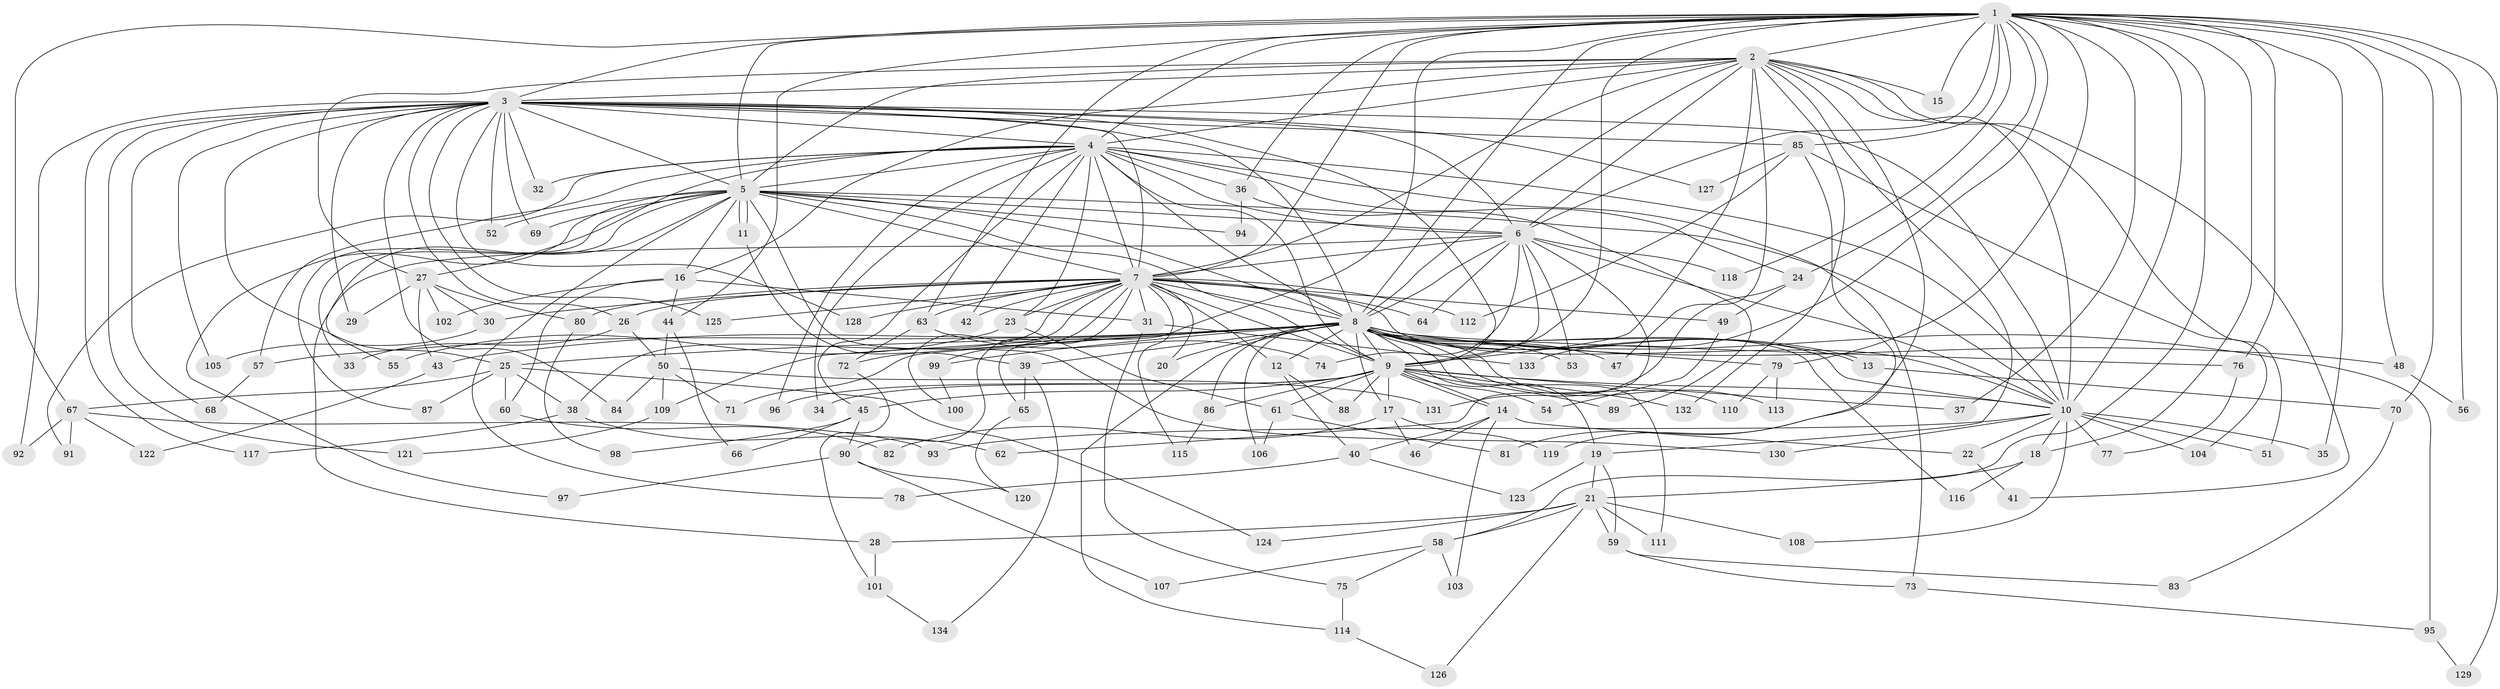 // coarse degree distribution, {27: 0.009708737864077669, 17: 0.009708737864077669, 25: 0.009708737864077669, 23: 0.019417475728155338, 21: 0.009708737864077669, 13: 0.009708737864077669, 29: 0.009708737864077669, 33: 0.009708737864077669, 19: 0.009708737864077669, 3: 0.1553398058252427, 4: 0.08737864077669903, 6: 0.038834951456310676, 2: 0.5339805825242718, 5: 0.04854368932038835, 11: 0.009708737864077669, 8: 0.02912621359223301}
// Generated by graph-tools (version 1.1) at 2025/51/02/27/25 19:51:52]
// undirected, 134 vertices, 293 edges
graph export_dot {
graph [start="1"]
  node [color=gray90,style=filled];
  1;
  2;
  3;
  4;
  5;
  6;
  7;
  8;
  9;
  10;
  11;
  12;
  13;
  14;
  15;
  16;
  17;
  18;
  19;
  20;
  21;
  22;
  23;
  24;
  25;
  26;
  27;
  28;
  29;
  30;
  31;
  32;
  33;
  34;
  35;
  36;
  37;
  38;
  39;
  40;
  41;
  42;
  43;
  44;
  45;
  46;
  47;
  48;
  49;
  50;
  51;
  52;
  53;
  54;
  55;
  56;
  57;
  58;
  59;
  60;
  61;
  62;
  63;
  64;
  65;
  66;
  67;
  68;
  69;
  70;
  71;
  72;
  73;
  74;
  75;
  76;
  77;
  78;
  79;
  80;
  81;
  82;
  83;
  84;
  85;
  86;
  87;
  88;
  89;
  90;
  91;
  92;
  93;
  94;
  95;
  96;
  97;
  98;
  99;
  100;
  101;
  102;
  103;
  104;
  105;
  106;
  107;
  108;
  109;
  110;
  111;
  112;
  113;
  114;
  115;
  116;
  117;
  118;
  119;
  120;
  121;
  122;
  123;
  124;
  125;
  126;
  127;
  128;
  129;
  130;
  131;
  132;
  133;
  134;
  1 -- 2;
  1 -- 3;
  1 -- 4;
  1 -- 5;
  1 -- 6;
  1 -- 7;
  1 -- 8;
  1 -- 9;
  1 -- 10;
  1 -- 15;
  1 -- 18;
  1 -- 24;
  1 -- 35;
  1 -- 36;
  1 -- 37;
  1 -- 44;
  1 -- 48;
  1 -- 56;
  1 -- 58;
  1 -- 63;
  1 -- 65;
  1 -- 67;
  1 -- 70;
  1 -- 76;
  1 -- 79;
  1 -- 85;
  1 -- 118;
  1 -- 129;
  1 -- 133;
  2 -- 3;
  2 -- 4;
  2 -- 5;
  2 -- 6;
  2 -- 7;
  2 -- 8;
  2 -- 9;
  2 -- 10;
  2 -- 15;
  2 -- 16;
  2 -- 19;
  2 -- 27;
  2 -- 41;
  2 -- 47;
  2 -- 51;
  2 -- 81;
  2 -- 132;
  3 -- 4;
  3 -- 5;
  3 -- 6;
  3 -- 7;
  3 -- 8;
  3 -- 9;
  3 -- 10;
  3 -- 25;
  3 -- 26;
  3 -- 29;
  3 -- 32;
  3 -- 52;
  3 -- 68;
  3 -- 69;
  3 -- 84;
  3 -- 85;
  3 -- 92;
  3 -- 105;
  3 -- 117;
  3 -- 121;
  3 -- 125;
  3 -- 127;
  3 -- 128;
  4 -- 5;
  4 -- 6;
  4 -- 7;
  4 -- 8;
  4 -- 9;
  4 -- 10;
  4 -- 23;
  4 -- 24;
  4 -- 27;
  4 -- 32;
  4 -- 34;
  4 -- 36;
  4 -- 42;
  4 -- 45;
  4 -- 57;
  4 -- 73;
  4 -- 91;
  4 -- 96;
  5 -- 6;
  5 -- 7;
  5 -- 8;
  5 -- 9;
  5 -- 10;
  5 -- 11;
  5 -- 11;
  5 -- 16;
  5 -- 33;
  5 -- 52;
  5 -- 55;
  5 -- 69;
  5 -- 78;
  5 -- 87;
  5 -- 94;
  5 -- 97;
  5 -- 130;
  6 -- 7;
  6 -- 8;
  6 -- 9;
  6 -- 10;
  6 -- 28;
  6 -- 53;
  6 -- 62;
  6 -- 64;
  6 -- 74;
  6 -- 118;
  7 -- 8;
  7 -- 9;
  7 -- 10;
  7 -- 12;
  7 -- 20;
  7 -- 23;
  7 -- 26;
  7 -- 30;
  7 -- 31;
  7 -- 38;
  7 -- 42;
  7 -- 49;
  7 -- 63;
  7 -- 64;
  7 -- 80;
  7 -- 90;
  7 -- 99;
  7 -- 100;
  7 -- 112;
  7 -- 115;
  7 -- 125;
  7 -- 128;
  8 -- 9;
  8 -- 10;
  8 -- 12;
  8 -- 13;
  8 -- 13;
  8 -- 17;
  8 -- 19;
  8 -- 20;
  8 -- 25;
  8 -- 39;
  8 -- 43;
  8 -- 47;
  8 -- 48;
  8 -- 53;
  8 -- 57;
  8 -- 71;
  8 -- 72;
  8 -- 76;
  8 -- 79;
  8 -- 86;
  8 -- 95;
  8 -- 99;
  8 -- 106;
  8 -- 109;
  8 -- 110;
  8 -- 111;
  8 -- 113;
  8 -- 114;
  8 -- 116;
  9 -- 10;
  9 -- 14;
  9 -- 14;
  9 -- 17;
  9 -- 34;
  9 -- 37;
  9 -- 45;
  9 -- 54;
  9 -- 61;
  9 -- 86;
  9 -- 88;
  9 -- 89;
  9 -- 96;
  9 -- 132;
  10 -- 18;
  10 -- 22;
  10 -- 35;
  10 -- 51;
  10 -- 77;
  10 -- 93;
  10 -- 104;
  10 -- 108;
  10 -- 130;
  11 -- 39;
  12 -- 40;
  12 -- 88;
  13 -- 70;
  14 -- 22;
  14 -- 40;
  14 -- 46;
  14 -- 103;
  16 -- 31;
  16 -- 44;
  16 -- 60;
  16 -- 102;
  17 -- 46;
  17 -- 82;
  17 -- 119;
  18 -- 21;
  18 -- 116;
  19 -- 21;
  19 -- 59;
  19 -- 123;
  21 -- 28;
  21 -- 58;
  21 -- 59;
  21 -- 108;
  21 -- 111;
  21 -- 124;
  21 -- 126;
  22 -- 41;
  23 -- 55;
  23 -- 61;
  24 -- 49;
  24 -- 131;
  25 -- 38;
  25 -- 60;
  25 -- 67;
  25 -- 87;
  25 -- 124;
  26 -- 33;
  26 -- 50;
  27 -- 29;
  27 -- 30;
  27 -- 43;
  27 -- 80;
  27 -- 102;
  28 -- 101;
  30 -- 105;
  31 -- 75;
  31 -- 133;
  36 -- 89;
  36 -- 94;
  38 -- 62;
  38 -- 117;
  39 -- 65;
  39 -- 134;
  40 -- 78;
  40 -- 123;
  43 -- 122;
  44 -- 50;
  44 -- 66;
  45 -- 66;
  45 -- 90;
  45 -- 98;
  48 -- 56;
  49 -- 54;
  50 -- 71;
  50 -- 84;
  50 -- 109;
  50 -- 131;
  57 -- 68;
  58 -- 75;
  58 -- 103;
  58 -- 107;
  59 -- 73;
  59 -- 83;
  60 -- 82;
  61 -- 81;
  61 -- 106;
  63 -- 72;
  63 -- 74;
  65 -- 120;
  67 -- 91;
  67 -- 92;
  67 -- 93;
  67 -- 122;
  70 -- 83;
  72 -- 101;
  73 -- 95;
  75 -- 114;
  76 -- 77;
  79 -- 110;
  79 -- 113;
  80 -- 98;
  85 -- 104;
  85 -- 112;
  85 -- 119;
  85 -- 127;
  86 -- 115;
  90 -- 97;
  90 -- 107;
  90 -- 120;
  95 -- 129;
  99 -- 100;
  101 -- 134;
  109 -- 121;
  114 -- 126;
}
